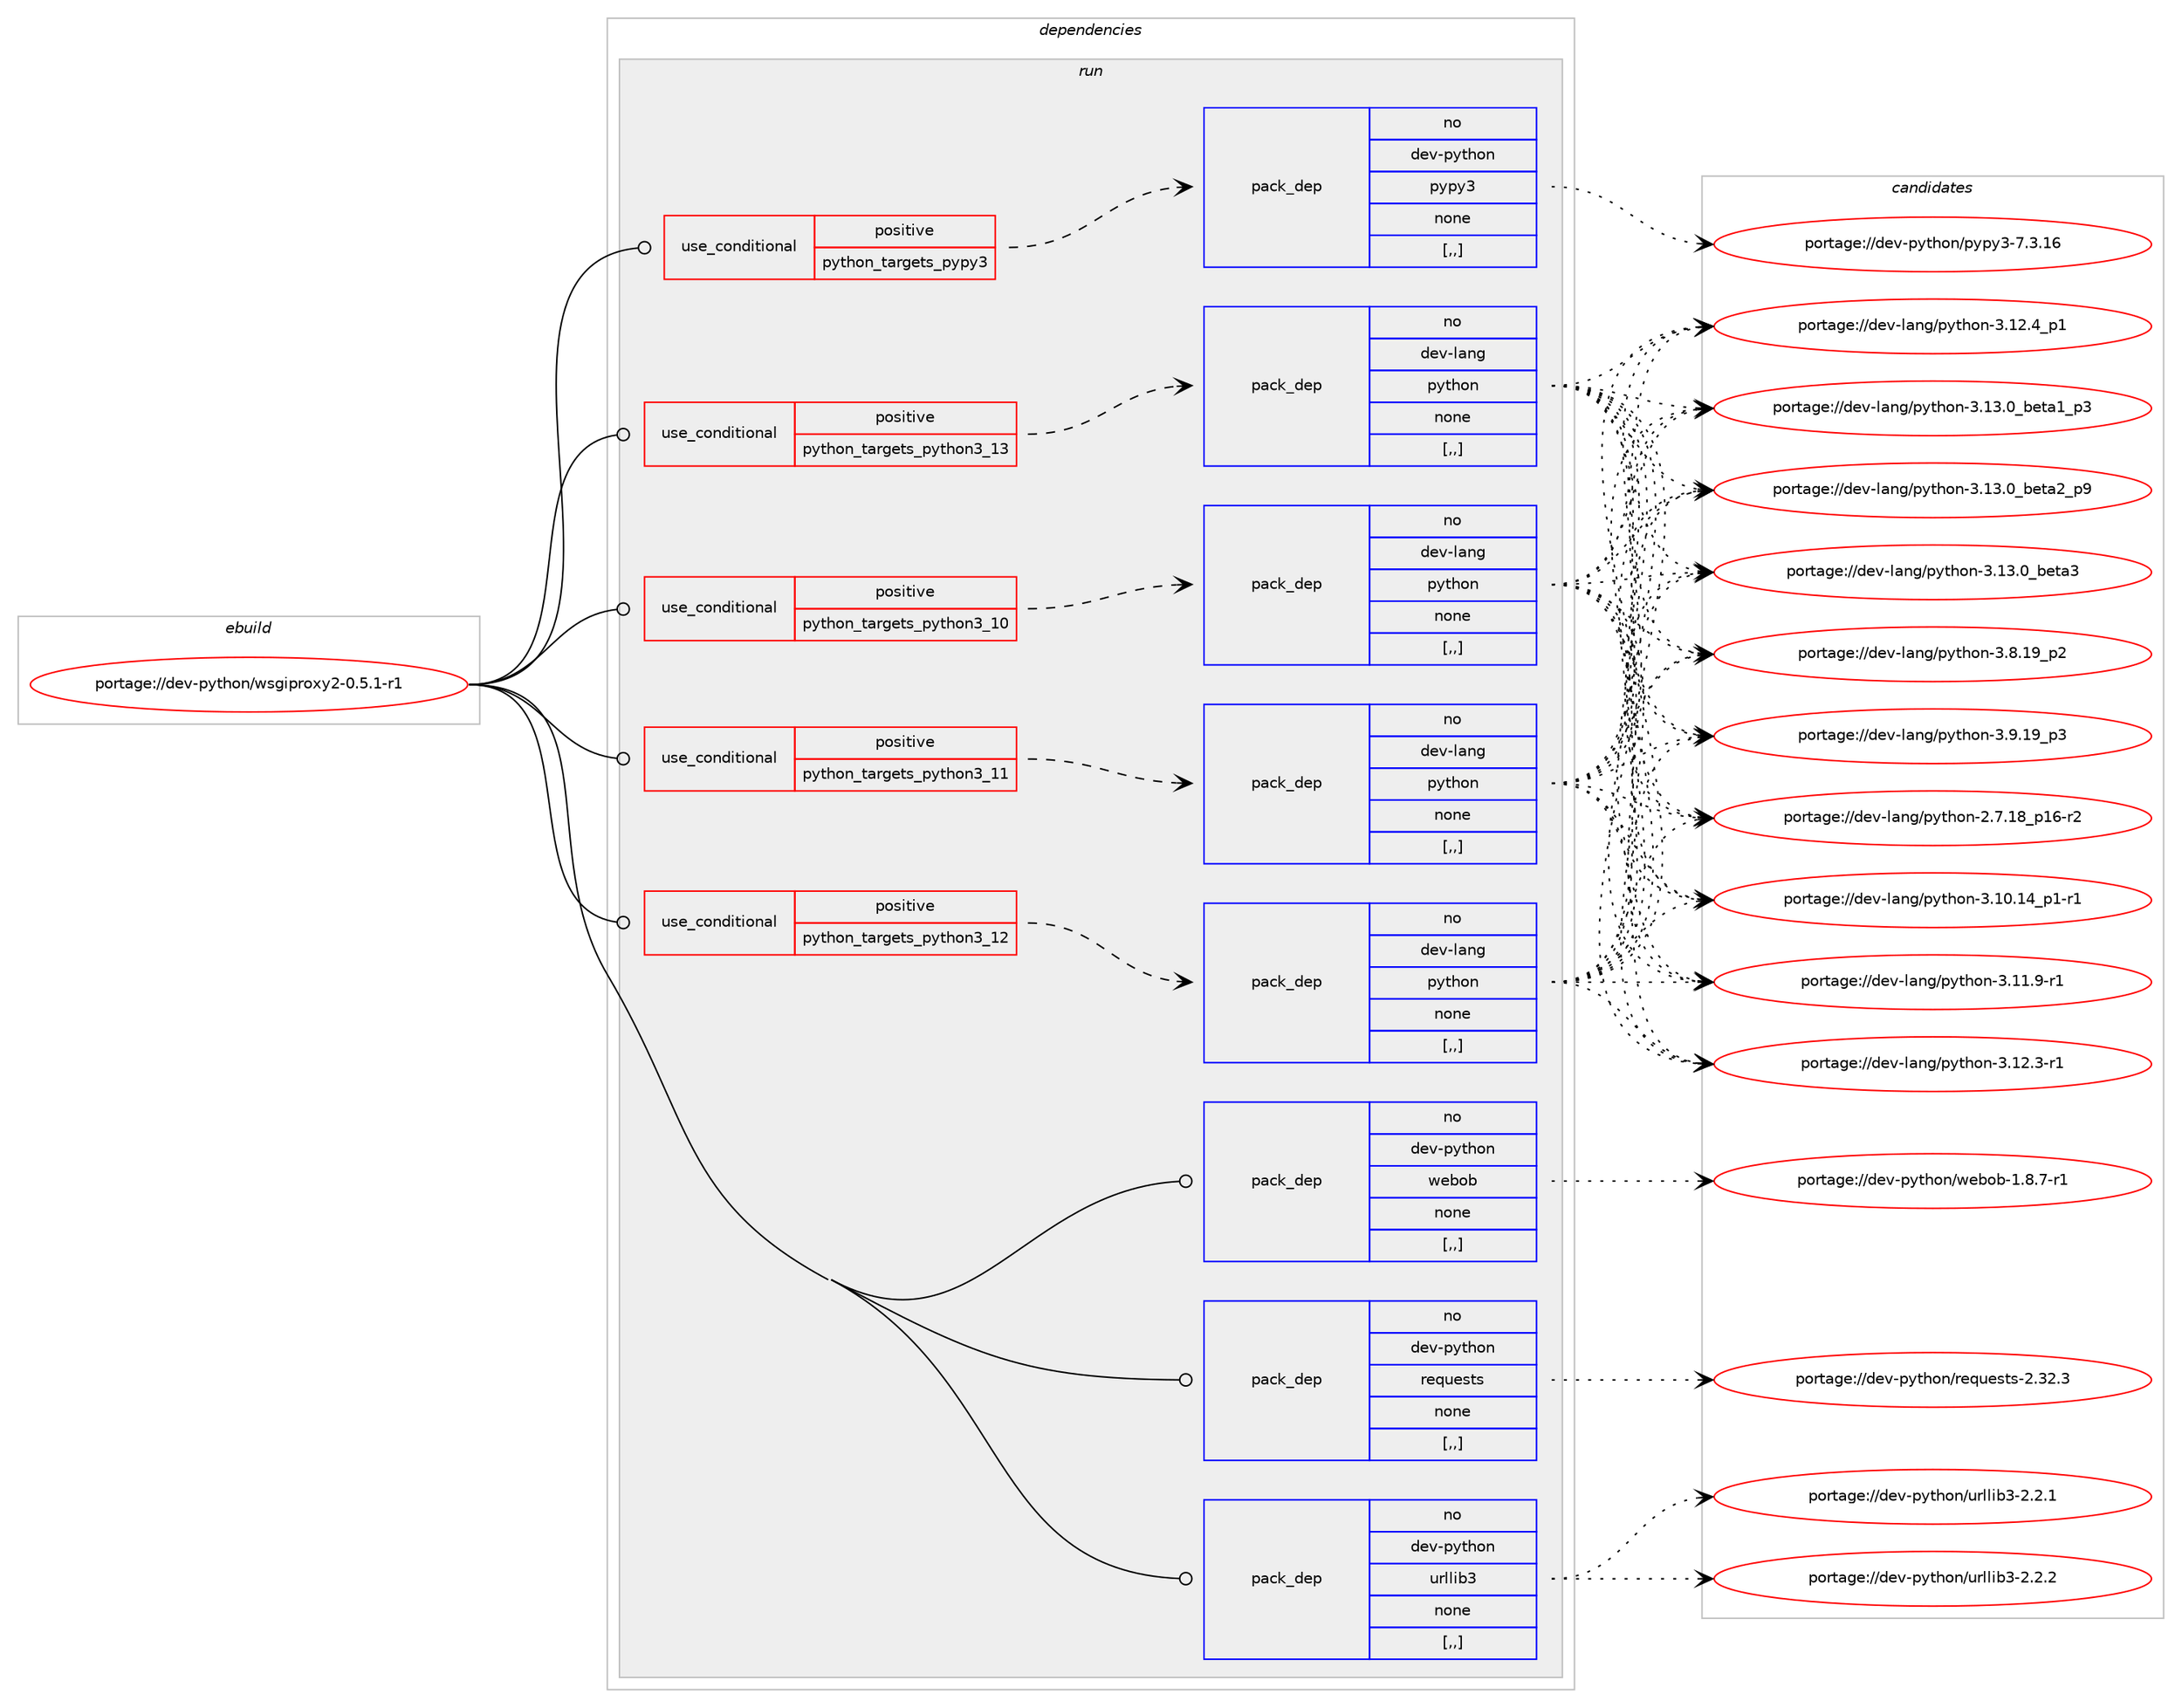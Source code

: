 digraph prolog {

# *************
# Graph options
# *************

newrank=true;
concentrate=true;
compound=true;
graph [rankdir=LR,fontname=Helvetica,fontsize=10,ranksep=1.5];#, ranksep=2.5, nodesep=0.2];
edge  [arrowhead=vee];
node  [fontname=Helvetica,fontsize=10];

# **********
# The ebuild
# **********

subgraph cluster_leftcol {
color=gray;
rank=same;
label=<<i>ebuild</i>>;
id [label="portage://dev-python/wsgiproxy2-0.5.1-r1", color=red, width=4, href="../dev-python/wsgiproxy2-0.5.1-r1.svg"];
}

# ****************
# The dependencies
# ****************

subgraph cluster_midcol {
color=gray;
label=<<i>dependencies</i>>;
subgraph cluster_compile {
fillcolor="#eeeeee";
style=filled;
label=<<i>compile</i>>;
}
subgraph cluster_compileandrun {
fillcolor="#eeeeee";
style=filled;
label=<<i>compile and run</i>>;
}
subgraph cluster_run {
fillcolor="#eeeeee";
style=filled;
label=<<i>run</i>>;
subgraph cond39897 {
dependency163270 [label=<<TABLE BORDER="0" CELLBORDER="1" CELLSPACING="0" CELLPADDING="4"><TR><TD ROWSPAN="3" CELLPADDING="10">use_conditional</TD></TR><TR><TD>positive</TD></TR><TR><TD>python_targets_pypy3</TD></TR></TABLE>>, shape=none, color=red];
subgraph pack122133 {
dependency163271 [label=<<TABLE BORDER="0" CELLBORDER="1" CELLSPACING="0" CELLPADDING="4" WIDTH="220"><TR><TD ROWSPAN="6" CELLPADDING="30">pack_dep</TD></TR><TR><TD WIDTH="110">no</TD></TR><TR><TD>dev-python</TD></TR><TR><TD>pypy3</TD></TR><TR><TD>none</TD></TR><TR><TD>[,,]</TD></TR></TABLE>>, shape=none, color=blue];
}
dependency163270:e -> dependency163271:w [weight=20,style="dashed",arrowhead="vee"];
}
id:e -> dependency163270:w [weight=20,style="solid",arrowhead="odot"];
subgraph cond39898 {
dependency163272 [label=<<TABLE BORDER="0" CELLBORDER="1" CELLSPACING="0" CELLPADDING="4"><TR><TD ROWSPAN="3" CELLPADDING="10">use_conditional</TD></TR><TR><TD>positive</TD></TR><TR><TD>python_targets_python3_10</TD></TR></TABLE>>, shape=none, color=red];
subgraph pack122134 {
dependency163273 [label=<<TABLE BORDER="0" CELLBORDER="1" CELLSPACING="0" CELLPADDING="4" WIDTH="220"><TR><TD ROWSPAN="6" CELLPADDING="30">pack_dep</TD></TR><TR><TD WIDTH="110">no</TD></TR><TR><TD>dev-lang</TD></TR><TR><TD>python</TD></TR><TR><TD>none</TD></TR><TR><TD>[,,]</TD></TR></TABLE>>, shape=none, color=blue];
}
dependency163272:e -> dependency163273:w [weight=20,style="dashed",arrowhead="vee"];
}
id:e -> dependency163272:w [weight=20,style="solid",arrowhead="odot"];
subgraph cond39899 {
dependency163274 [label=<<TABLE BORDER="0" CELLBORDER="1" CELLSPACING="0" CELLPADDING="4"><TR><TD ROWSPAN="3" CELLPADDING="10">use_conditional</TD></TR><TR><TD>positive</TD></TR><TR><TD>python_targets_python3_11</TD></TR></TABLE>>, shape=none, color=red];
subgraph pack122135 {
dependency163275 [label=<<TABLE BORDER="0" CELLBORDER="1" CELLSPACING="0" CELLPADDING="4" WIDTH="220"><TR><TD ROWSPAN="6" CELLPADDING="30">pack_dep</TD></TR><TR><TD WIDTH="110">no</TD></TR><TR><TD>dev-lang</TD></TR><TR><TD>python</TD></TR><TR><TD>none</TD></TR><TR><TD>[,,]</TD></TR></TABLE>>, shape=none, color=blue];
}
dependency163274:e -> dependency163275:w [weight=20,style="dashed",arrowhead="vee"];
}
id:e -> dependency163274:w [weight=20,style="solid",arrowhead="odot"];
subgraph cond39900 {
dependency163276 [label=<<TABLE BORDER="0" CELLBORDER="1" CELLSPACING="0" CELLPADDING="4"><TR><TD ROWSPAN="3" CELLPADDING="10">use_conditional</TD></TR><TR><TD>positive</TD></TR><TR><TD>python_targets_python3_12</TD></TR></TABLE>>, shape=none, color=red];
subgraph pack122136 {
dependency163277 [label=<<TABLE BORDER="0" CELLBORDER="1" CELLSPACING="0" CELLPADDING="4" WIDTH="220"><TR><TD ROWSPAN="6" CELLPADDING="30">pack_dep</TD></TR><TR><TD WIDTH="110">no</TD></TR><TR><TD>dev-lang</TD></TR><TR><TD>python</TD></TR><TR><TD>none</TD></TR><TR><TD>[,,]</TD></TR></TABLE>>, shape=none, color=blue];
}
dependency163276:e -> dependency163277:w [weight=20,style="dashed",arrowhead="vee"];
}
id:e -> dependency163276:w [weight=20,style="solid",arrowhead="odot"];
subgraph cond39901 {
dependency163278 [label=<<TABLE BORDER="0" CELLBORDER="1" CELLSPACING="0" CELLPADDING="4"><TR><TD ROWSPAN="3" CELLPADDING="10">use_conditional</TD></TR><TR><TD>positive</TD></TR><TR><TD>python_targets_python3_13</TD></TR></TABLE>>, shape=none, color=red];
subgraph pack122137 {
dependency163279 [label=<<TABLE BORDER="0" CELLBORDER="1" CELLSPACING="0" CELLPADDING="4" WIDTH="220"><TR><TD ROWSPAN="6" CELLPADDING="30">pack_dep</TD></TR><TR><TD WIDTH="110">no</TD></TR><TR><TD>dev-lang</TD></TR><TR><TD>python</TD></TR><TR><TD>none</TD></TR><TR><TD>[,,]</TD></TR></TABLE>>, shape=none, color=blue];
}
dependency163278:e -> dependency163279:w [weight=20,style="dashed",arrowhead="vee"];
}
id:e -> dependency163278:w [weight=20,style="solid",arrowhead="odot"];
subgraph pack122138 {
dependency163280 [label=<<TABLE BORDER="0" CELLBORDER="1" CELLSPACING="0" CELLPADDING="4" WIDTH="220"><TR><TD ROWSPAN="6" CELLPADDING="30">pack_dep</TD></TR><TR><TD WIDTH="110">no</TD></TR><TR><TD>dev-python</TD></TR><TR><TD>requests</TD></TR><TR><TD>none</TD></TR><TR><TD>[,,]</TD></TR></TABLE>>, shape=none, color=blue];
}
id:e -> dependency163280:w [weight=20,style="solid",arrowhead="odot"];
subgraph pack122139 {
dependency163281 [label=<<TABLE BORDER="0" CELLBORDER="1" CELLSPACING="0" CELLPADDING="4" WIDTH="220"><TR><TD ROWSPAN="6" CELLPADDING="30">pack_dep</TD></TR><TR><TD WIDTH="110">no</TD></TR><TR><TD>dev-python</TD></TR><TR><TD>urllib3</TD></TR><TR><TD>none</TD></TR><TR><TD>[,,]</TD></TR></TABLE>>, shape=none, color=blue];
}
id:e -> dependency163281:w [weight=20,style="solid",arrowhead="odot"];
subgraph pack122140 {
dependency163282 [label=<<TABLE BORDER="0" CELLBORDER="1" CELLSPACING="0" CELLPADDING="4" WIDTH="220"><TR><TD ROWSPAN="6" CELLPADDING="30">pack_dep</TD></TR><TR><TD WIDTH="110">no</TD></TR><TR><TD>dev-python</TD></TR><TR><TD>webob</TD></TR><TR><TD>none</TD></TR><TR><TD>[,,]</TD></TR></TABLE>>, shape=none, color=blue];
}
id:e -> dependency163282:w [weight=20,style="solid",arrowhead="odot"];
}
}

# **************
# The candidates
# **************

subgraph cluster_choices {
rank=same;
color=gray;
label=<<i>candidates</i>>;

subgraph choice122133 {
color=black;
nodesep=1;
choice10010111845112121116104111110471121211121215145554651464954 [label="portage://dev-python/pypy3-7.3.16", color=red, width=4,href="../dev-python/pypy3-7.3.16.svg"];
dependency163271:e -> choice10010111845112121116104111110471121211121215145554651464954:w [style=dotted,weight="100"];
}
subgraph choice122134 {
color=black;
nodesep=1;
choice100101118451089711010347112121116104111110455046554649569511249544511450 [label="portage://dev-lang/python-2.7.18_p16-r2", color=red, width=4,href="../dev-lang/python-2.7.18_p16-r2.svg"];
choice100101118451089711010347112121116104111110455146494846495295112494511449 [label="portage://dev-lang/python-3.10.14_p1-r1", color=red, width=4,href="../dev-lang/python-3.10.14_p1-r1.svg"];
choice100101118451089711010347112121116104111110455146494946574511449 [label="portage://dev-lang/python-3.11.9-r1", color=red, width=4,href="../dev-lang/python-3.11.9-r1.svg"];
choice100101118451089711010347112121116104111110455146495046514511449 [label="portage://dev-lang/python-3.12.3-r1", color=red, width=4,href="../dev-lang/python-3.12.3-r1.svg"];
choice100101118451089711010347112121116104111110455146495046529511249 [label="portage://dev-lang/python-3.12.4_p1", color=red, width=4,href="../dev-lang/python-3.12.4_p1.svg"];
choice10010111845108971101034711212111610411111045514649514648959810111697499511251 [label="portage://dev-lang/python-3.13.0_beta1_p3", color=red, width=4,href="../dev-lang/python-3.13.0_beta1_p3.svg"];
choice10010111845108971101034711212111610411111045514649514648959810111697509511257 [label="portage://dev-lang/python-3.13.0_beta2_p9", color=red, width=4,href="../dev-lang/python-3.13.0_beta2_p9.svg"];
choice1001011184510897110103471121211161041111104551464951464895981011169751 [label="portage://dev-lang/python-3.13.0_beta3", color=red, width=4,href="../dev-lang/python-3.13.0_beta3.svg"];
choice100101118451089711010347112121116104111110455146564649579511250 [label="portage://dev-lang/python-3.8.19_p2", color=red, width=4,href="../dev-lang/python-3.8.19_p2.svg"];
choice100101118451089711010347112121116104111110455146574649579511251 [label="portage://dev-lang/python-3.9.19_p3", color=red, width=4,href="../dev-lang/python-3.9.19_p3.svg"];
dependency163273:e -> choice100101118451089711010347112121116104111110455046554649569511249544511450:w [style=dotted,weight="100"];
dependency163273:e -> choice100101118451089711010347112121116104111110455146494846495295112494511449:w [style=dotted,weight="100"];
dependency163273:e -> choice100101118451089711010347112121116104111110455146494946574511449:w [style=dotted,weight="100"];
dependency163273:e -> choice100101118451089711010347112121116104111110455146495046514511449:w [style=dotted,weight="100"];
dependency163273:e -> choice100101118451089711010347112121116104111110455146495046529511249:w [style=dotted,weight="100"];
dependency163273:e -> choice10010111845108971101034711212111610411111045514649514648959810111697499511251:w [style=dotted,weight="100"];
dependency163273:e -> choice10010111845108971101034711212111610411111045514649514648959810111697509511257:w [style=dotted,weight="100"];
dependency163273:e -> choice1001011184510897110103471121211161041111104551464951464895981011169751:w [style=dotted,weight="100"];
dependency163273:e -> choice100101118451089711010347112121116104111110455146564649579511250:w [style=dotted,weight="100"];
dependency163273:e -> choice100101118451089711010347112121116104111110455146574649579511251:w [style=dotted,weight="100"];
}
subgraph choice122135 {
color=black;
nodesep=1;
choice100101118451089711010347112121116104111110455046554649569511249544511450 [label="portage://dev-lang/python-2.7.18_p16-r2", color=red, width=4,href="../dev-lang/python-2.7.18_p16-r2.svg"];
choice100101118451089711010347112121116104111110455146494846495295112494511449 [label="portage://dev-lang/python-3.10.14_p1-r1", color=red, width=4,href="../dev-lang/python-3.10.14_p1-r1.svg"];
choice100101118451089711010347112121116104111110455146494946574511449 [label="portage://dev-lang/python-3.11.9-r1", color=red, width=4,href="../dev-lang/python-3.11.9-r1.svg"];
choice100101118451089711010347112121116104111110455146495046514511449 [label="portage://dev-lang/python-3.12.3-r1", color=red, width=4,href="../dev-lang/python-3.12.3-r1.svg"];
choice100101118451089711010347112121116104111110455146495046529511249 [label="portage://dev-lang/python-3.12.4_p1", color=red, width=4,href="../dev-lang/python-3.12.4_p1.svg"];
choice10010111845108971101034711212111610411111045514649514648959810111697499511251 [label="portage://dev-lang/python-3.13.0_beta1_p3", color=red, width=4,href="../dev-lang/python-3.13.0_beta1_p3.svg"];
choice10010111845108971101034711212111610411111045514649514648959810111697509511257 [label="portage://dev-lang/python-3.13.0_beta2_p9", color=red, width=4,href="../dev-lang/python-3.13.0_beta2_p9.svg"];
choice1001011184510897110103471121211161041111104551464951464895981011169751 [label="portage://dev-lang/python-3.13.0_beta3", color=red, width=4,href="../dev-lang/python-3.13.0_beta3.svg"];
choice100101118451089711010347112121116104111110455146564649579511250 [label="portage://dev-lang/python-3.8.19_p2", color=red, width=4,href="../dev-lang/python-3.8.19_p2.svg"];
choice100101118451089711010347112121116104111110455146574649579511251 [label="portage://dev-lang/python-3.9.19_p3", color=red, width=4,href="../dev-lang/python-3.9.19_p3.svg"];
dependency163275:e -> choice100101118451089711010347112121116104111110455046554649569511249544511450:w [style=dotted,weight="100"];
dependency163275:e -> choice100101118451089711010347112121116104111110455146494846495295112494511449:w [style=dotted,weight="100"];
dependency163275:e -> choice100101118451089711010347112121116104111110455146494946574511449:w [style=dotted,weight="100"];
dependency163275:e -> choice100101118451089711010347112121116104111110455146495046514511449:w [style=dotted,weight="100"];
dependency163275:e -> choice100101118451089711010347112121116104111110455146495046529511249:w [style=dotted,weight="100"];
dependency163275:e -> choice10010111845108971101034711212111610411111045514649514648959810111697499511251:w [style=dotted,weight="100"];
dependency163275:e -> choice10010111845108971101034711212111610411111045514649514648959810111697509511257:w [style=dotted,weight="100"];
dependency163275:e -> choice1001011184510897110103471121211161041111104551464951464895981011169751:w [style=dotted,weight="100"];
dependency163275:e -> choice100101118451089711010347112121116104111110455146564649579511250:w [style=dotted,weight="100"];
dependency163275:e -> choice100101118451089711010347112121116104111110455146574649579511251:w [style=dotted,weight="100"];
}
subgraph choice122136 {
color=black;
nodesep=1;
choice100101118451089711010347112121116104111110455046554649569511249544511450 [label="portage://dev-lang/python-2.7.18_p16-r2", color=red, width=4,href="../dev-lang/python-2.7.18_p16-r2.svg"];
choice100101118451089711010347112121116104111110455146494846495295112494511449 [label="portage://dev-lang/python-3.10.14_p1-r1", color=red, width=4,href="../dev-lang/python-3.10.14_p1-r1.svg"];
choice100101118451089711010347112121116104111110455146494946574511449 [label="portage://dev-lang/python-3.11.9-r1", color=red, width=4,href="../dev-lang/python-3.11.9-r1.svg"];
choice100101118451089711010347112121116104111110455146495046514511449 [label="portage://dev-lang/python-3.12.3-r1", color=red, width=4,href="../dev-lang/python-3.12.3-r1.svg"];
choice100101118451089711010347112121116104111110455146495046529511249 [label="portage://dev-lang/python-3.12.4_p1", color=red, width=4,href="../dev-lang/python-3.12.4_p1.svg"];
choice10010111845108971101034711212111610411111045514649514648959810111697499511251 [label="portage://dev-lang/python-3.13.0_beta1_p3", color=red, width=4,href="../dev-lang/python-3.13.0_beta1_p3.svg"];
choice10010111845108971101034711212111610411111045514649514648959810111697509511257 [label="portage://dev-lang/python-3.13.0_beta2_p9", color=red, width=4,href="../dev-lang/python-3.13.0_beta2_p9.svg"];
choice1001011184510897110103471121211161041111104551464951464895981011169751 [label="portage://dev-lang/python-3.13.0_beta3", color=red, width=4,href="../dev-lang/python-3.13.0_beta3.svg"];
choice100101118451089711010347112121116104111110455146564649579511250 [label="portage://dev-lang/python-3.8.19_p2", color=red, width=4,href="../dev-lang/python-3.8.19_p2.svg"];
choice100101118451089711010347112121116104111110455146574649579511251 [label="portage://dev-lang/python-3.9.19_p3", color=red, width=4,href="../dev-lang/python-3.9.19_p3.svg"];
dependency163277:e -> choice100101118451089711010347112121116104111110455046554649569511249544511450:w [style=dotted,weight="100"];
dependency163277:e -> choice100101118451089711010347112121116104111110455146494846495295112494511449:w [style=dotted,weight="100"];
dependency163277:e -> choice100101118451089711010347112121116104111110455146494946574511449:w [style=dotted,weight="100"];
dependency163277:e -> choice100101118451089711010347112121116104111110455146495046514511449:w [style=dotted,weight="100"];
dependency163277:e -> choice100101118451089711010347112121116104111110455146495046529511249:w [style=dotted,weight="100"];
dependency163277:e -> choice10010111845108971101034711212111610411111045514649514648959810111697499511251:w [style=dotted,weight="100"];
dependency163277:e -> choice10010111845108971101034711212111610411111045514649514648959810111697509511257:w [style=dotted,weight="100"];
dependency163277:e -> choice1001011184510897110103471121211161041111104551464951464895981011169751:w [style=dotted,weight="100"];
dependency163277:e -> choice100101118451089711010347112121116104111110455146564649579511250:w [style=dotted,weight="100"];
dependency163277:e -> choice100101118451089711010347112121116104111110455146574649579511251:w [style=dotted,weight="100"];
}
subgraph choice122137 {
color=black;
nodesep=1;
choice100101118451089711010347112121116104111110455046554649569511249544511450 [label="portage://dev-lang/python-2.7.18_p16-r2", color=red, width=4,href="../dev-lang/python-2.7.18_p16-r2.svg"];
choice100101118451089711010347112121116104111110455146494846495295112494511449 [label="portage://dev-lang/python-3.10.14_p1-r1", color=red, width=4,href="../dev-lang/python-3.10.14_p1-r1.svg"];
choice100101118451089711010347112121116104111110455146494946574511449 [label="portage://dev-lang/python-3.11.9-r1", color=red, width=4,href="../dev-lang/python-3.11.9-r1.svg"];
choice100101118451089711010347112121116104111110455146495046514511449 [label="portage://dev-lang/python-3.12.3-r1", color=red, width=4,href="../dev-lang/python-3.12.3-r1.svg"];
choice100101118451089711010347112121116104111110455146495046529511249 [label="portage://dev-lang/python-3.12.4_p1", color=red, width=4,href="../dev-lang/python-3.12.4_p1.svg"];
choice10010111845108971101034711212111610411111045514649514648959810111697499511251 [label="portage://dev-lang/python-3.13.0_beta1_p3", color=red, width=4,href="../dev-lang/python-3.13.0_beta1_p3.svg"];
choice10010111845108971101034711212111610411111045514649514648959810111697509511257 [label="portage://dev-lang/python-3.13.0_beta2_p9", color=red, width=4,href="../dev-lang/python-3.13.0_beta2_p9.svg"];
choice1001011184510897110103471121211161041111104551464951464895981011169751 [label="portage://dev-lang/python-3.13.0_beta3", color=red, width=4,href="../dev-lang/python-3.13.0_beta3.svg"];
choice100101118451089711010347112121116104111110455146564649579511250 [label="portage://dev-lang/python-3.8.19_p2", color=red, width=4,href="../dev-lang/python-3.8.19_p2.svg"];
choice100101118451089711010347112121116104111110455146574649579511251 [label="portage://dev-lang/python-3.9.19_p3", color=red, width=4,href="../dev-lang/python-3.9.19_p3.svg"];
dependency163279:e -> choice100101118451089711010347112121116104111110455046554649569511249544511450:w [style=dotted,weight="100"];
dependency163279:e -> choice100101118451089711010347112121116104111110455146494846495295112494511449:w [style=dotted,weight="100"];
dependency163279:e -> choice100101118451089711010347112121116104111110455146494946574511449:w [style=dotted,weight="100"];
dependency163279:e -> choice100101118451089711010347112121116104111110455146495046514511449:w [style=dotted,weight="100"];
dependency163279:e -> choice100101118451089711010347112121116104111110455146495046529511249:w [style=dotted,weight="100"];
dependency163279:e -> choice10010111845108971101034711212111610411111045514649514648959810111697499511251:w [style=dotted,weight="100"];
dependency163279:e -> choice10010111845108971101034711212111610411111045514649514648959810111697509511257:w [style=dotted,weight="100"];
dependency163279:e -> choice1001011184510897110103471121211161041111104551464951464895981011169751:w [style=dotted,weight="100"];
dependency163279:e -> choice100101118451089711010347112121116104111110455146564649579511250:w [style=dotted,weight="100"];
dependency163279:e -> choice100101118451089711010347112121116104111110455146574649579511251:w [style=dotted,weight="100"];
}
subgraph choice122138 {
color=black;
nodesep=1;
choice100101118451121211161041111104711410111311710111511611545504651504651 [label="portage://dev-python/requests-2.32.3", color=red, width=4,href="../dev-python/requests-2.32.3.svg"];
dependency163280:e -> choice100101118451121211161041111104711410111311710111511611545504651504651:w [style=dotted,weight="100"];
}
subgraph choice122139 {
color=black;
nodesep=1;
choice10010111845112121116104111110471171141081081059851455046504649 [label="portage://dev-python/urllib3-2.2.1", color=red, width=4,href="../dev-python/urllib3-2.2.1.svg"];
choice10010111845112121116104111110471171141081081059851455046504650 [label="portage://dev-python/urllib3-2.2.2", color=red, width=4,href="../dev-python/urllib3-2.2.2.svg"];
dependency163281:e -> choice10010111845112121116104111110471171141081081059851455046504649:w [style=dotted,weight="100"];
dependency163281:e -> choice10010111845112121116104111110471171141081081059851455046504650:w [style=dotted,weight="100"];
}
subgraph choice122140 {
color=black;
nodesep=1;
choice100101118451121211161041111104711910198111984549465646554511449 [label="portage://dev-python/webob-1.8.7-r1", color=red, width=4,href="../dev-python/webob-1.8.7-r1.svg"];
dependency163282:e -> choice100101118451121211161041111104711910198111984549465646554511449:w [style=dotted,weight="100"];
}
}

}
